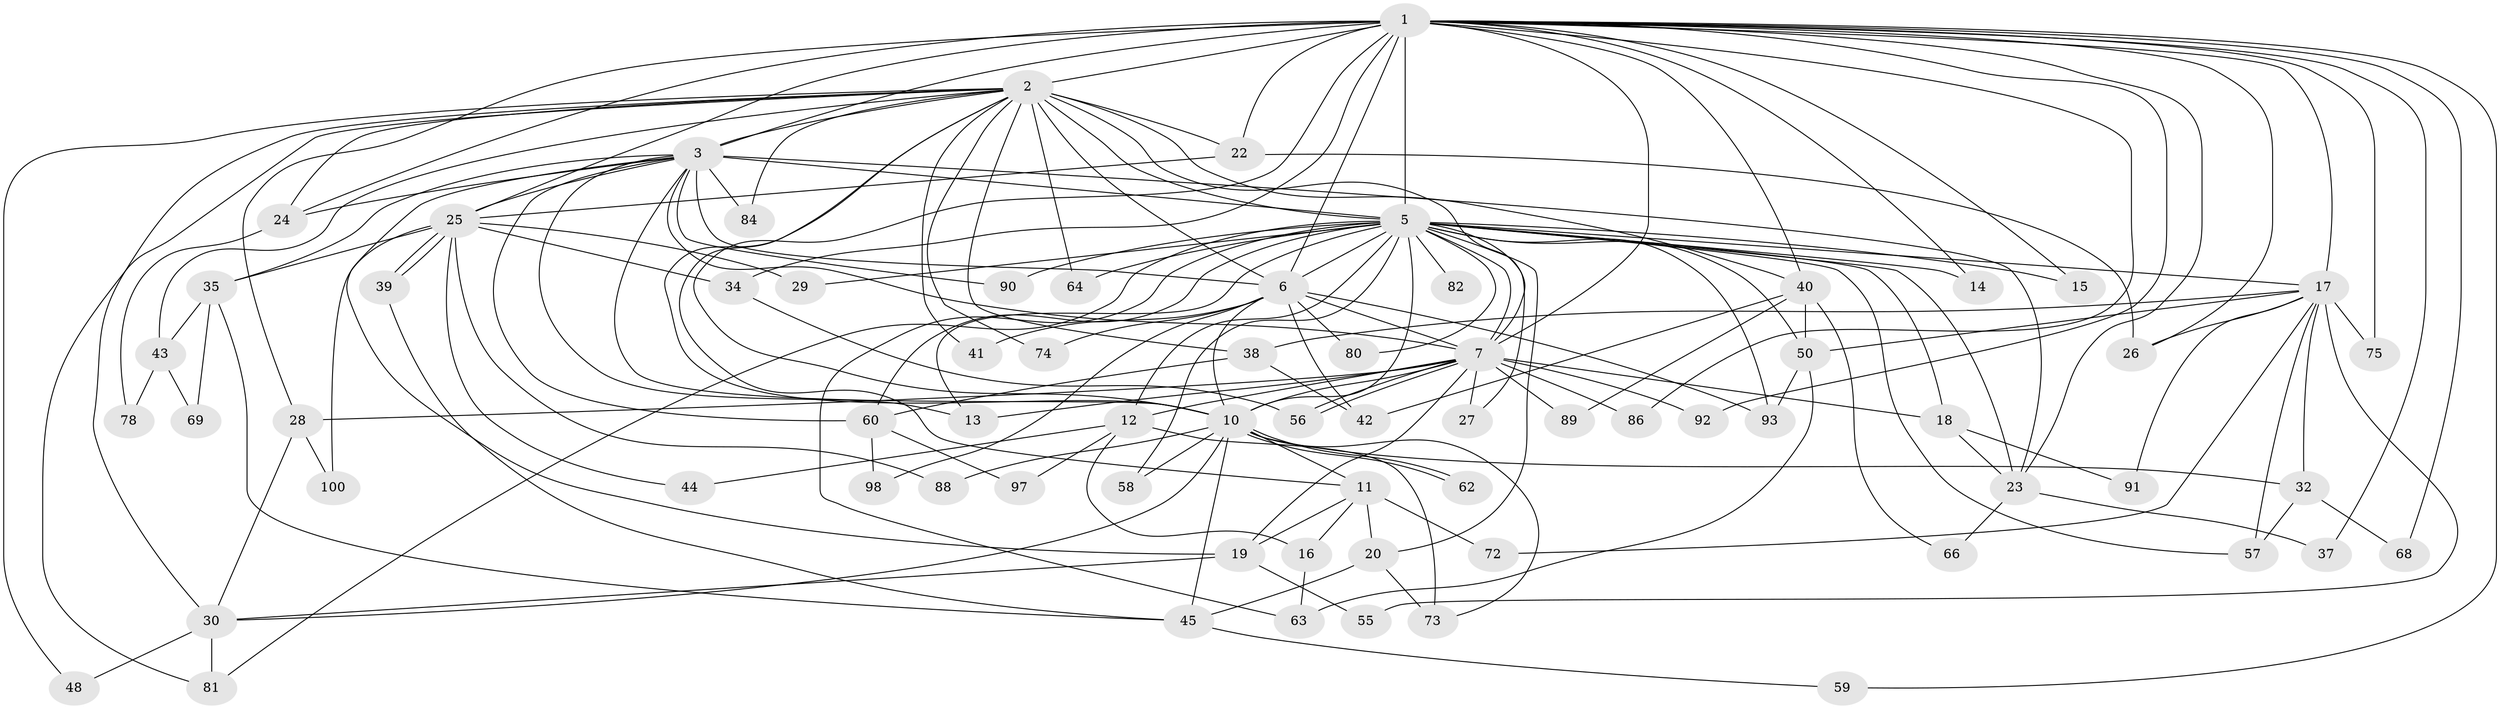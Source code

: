 // original degree distribution, {17: 0.02, 14: 0.02, 20: 0.03, 16: 0.01, 26: 0.01, 18: 0.01, 6: 0.02, 5: 0.06, 3: 0.2, 2: 0.47, 4: 0.13, 10: 0.02}
// Generated by graph-tools (version 1.1) at 2025/38/02/21/25 10:38:52]
// undirected, 71 vertices, 168 edges
graph export_dot {
graph [start="1"]
  node [color=gray90,style=filled];
  1 [super="+9"];
  2 [super="+4"];
  3 [super="+33"];
  5 [super="+8"];
  6 [super="+36"];
  7 [super="+53"];
  10 [super="+31"];
  11;
  12 [super="+77"];
  13 [super="+87"];
  14;
  15;
  16;
  17 [super="+54"];
  18 [super="+70"];
  19 [super="+21"];
  20;
  22;
  23 [super="+49"];
  24 [super="+46"];
  25 [super="+76"];
  26 [super="+96"];
  27;
  28 [super="+67"];
  29;
  30 [super="+47"];
  32 [super="+94"];
  34 [super="+99"];
  35 [super="+61"];
  37;
  38 [super="+79"];
  39;
  40 [super="+51"];
  41;
  42;
  43;
  44;
  45 [super="+52"];
  48;
  50 [super="+65"];
  55;
  56;
  57;
  58;
  59;
  60;
  62;
  63 [super="+71"];
  64;
  66;
  68;
  69;
  72;
  73 [super="+85"];
  74;
  75;
  78;
  80;
  81 [super="+83"];
  82;
  84;
  86;
  88;
  89;
  90;
  91;
  92;
  93 [super="+95"];
  97;
  98;
  100;
  1 -- 2 [weight=4];
  1 -- 3 [weight=2];
  1 -- 5 [weight=4];
  1 -- 6 [weight=2];
  1 -- 7 [weight=2];
  1 -- 10 [weight=2];
  1 -- 14;
  1 -- 17 [weight=2];
  1 -- 24;
  1 -- 25;
  1 -- 26;
  1 -- 28 [weight=2];
  1 -- 68;
  1 -- 86;
  1 -- 75;
  1 -- 15;
  1 -- 22;
  1 -- 23;
  1 -- 92;
  1 -- 34;
  1 -- 37;
  1 -- 40;
  1 -- 59;
  2 -- 3 [weight=2];
  2 -- 5 [weight=4];
  2 -- 6 [weight=2];
  2 -- 7 [weight=2];
  2 -- 10 [weight=2];
  2 -- 22;
  2 -- 43;
  2 -- 48;
  2 -- 64;
  2 -- 74;
  2 -- 38;
  2 -- 40;
  2 -- 11;
  2 -- 41;
  2 -- 84;
  2 -- 24;
  2 -- 30;
  2 -- 81;
  3 -- 5 [weight=3];
  3 -- 6 [weight=2];
  3 -- 7;
  3 -- 10;
  3 -- 13;
  3 -- 19;
  3 -- 35;
  3 -- 60;
  3 -- 84;
  3 -- 90;
  3 -- 23;
  3 -- 25;
  3 -- 24;
  5 -- 6 [weight=2];
  5 -- 7 [weight=2];
  5 -- 10 [weight=3];
  5 -- 13;
  5 -- 18;
  5 -- 20;
  5 -- 58;
  5 -- 63;
  5 -- 82 [weight=2];
  5 -- 64;
  5 -- 12;
  5 -- 14;
  5 -- 15;
  5 -- 80;
  5 -- 81;
  5 -- 17;
  5 -- 23;
  5 -- 90;
  5 -- 27;
  5 -- 93;
  5 -- 29;
  5 -- 50;
  5 -- 57;
  5 -- 60;
  6 -- 7;
  6 -- 10;
  6 -- 41;
  6 -- 42;
  6 -- 80;
  6 -- 98;
  6 -- 74;
  6 -- 93;
  7 -- 10;
  7 -- 12;
  7 -- 18;
  7 -- 19;
  7 -- 27;
  7 -- 56;
  7 -- 56;
  7 -- 86;
  7 -- 89;
  7 -- 92;
  7 -- 28;
  7 -- 13;
  10 -- 11;
  10 -- 58;
  10 -- 62;
  10 -- 62;
  10 -- 73;
  10 -- 88;
  10 -- 30;
  10 -- 45;
  10 -- 32;
  11 -- 16;
  11 -- 20;
  11 -- 72;
  11 -- 19;
  12 -- 16 [weight=2];
  12 -- 44;
  12 -- 97;
  12 -- 73;
  16 -- 63;
  17 -- 32;
  17 -- 38;
  17 -- 50;
  17 -- 55;
  17 -- 57;
  17 -- 91;
  17 -- 75;
  17 -- 72;
  17 -- 26;
  18 -- 91;
  18 -- 23;
  19 -- 30;
  19 -- 55;
  20 -- 45;
  20 -- 73;
  22 -- 25;
  22 -- 26;
  23 -- 37;
  23 -- 66;
  24 -- 78;
  25 -- 29;
  25 -- 34;
  25 -- 35;
  25 -- 39;
  25 -- 39;
  25 -- 44;
  25 -- 88;
  25 -- 100;
  28 -- 100;
  28 -- 30;
  30 -- 48;
  30 -- 81;
  32 -- 68;
  32 -- 57;
  34 -- 56;
  35 -- 43;
  35 -- 69;
  35 -- 45;
  38 -- 42;
  38 -- 60;
  39 -- 45;
  40 -- 50;
  40 -- 66;
  40 -- 89;
  40 -- 42;
  43 -- 69;
  43 -- 78;
  45 -- 59;
  50 -- 63;
  50 -- 93;
  60 -- 97;
  60 -- 98;
}
